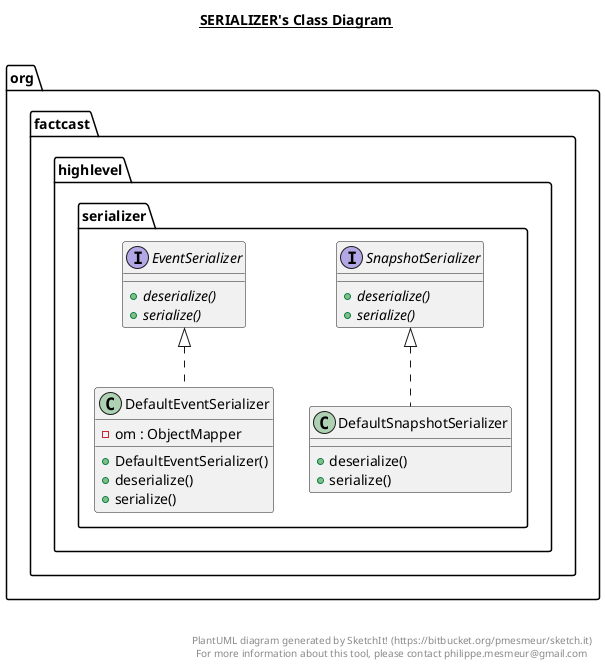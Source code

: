 @startuml

title __SERIALIZER's Class Diagram__\n

  namespace org.factcast.highlevel {
    namespace serializer {
      class org.factcast.highlevel.serializer.DefaultEventSerializer {
          - om : ObjectMapper
          + DefaultEventSerializer()
          + deserialize()
          + serialize()
      }
    }
  }
  

  namespace org.factcast.highlevel {
    namespace serializer {
      class org.factcast.highlevel.serializer.DefaultSnapshotSerializer {
          + deserialize()
          + serialize()
      }
    }
  }
  

  namespace org.factcast.highlevel {
    namespace serializer {
      interface org.factcast.highlevel.serializer.EventSerializer {
          {abstract} + deserialize()
          {abstract} + serialize()
      }
    }
  }
  

  namespace org.factcast.highlevel {
    namespace serializer {
      interface org.factcast.highlevel.serializer.SnapshotSerializer {
          {abstract} + deserialize()
          {abstract} + serialize()
      }
    }
  }
  

  org.factcast.highlevel.serializer.DefaultEventSerializer .up.|> org.factcast.highlevel.serializer.EventSerializer
  org.factcast.highlevel.serializer.DefaultSnapshotSerializer .up.|> org.factcast.highlevel.serializer.SnapshotSerializer


right footer


PlantUML diagram generated by SketchIt! (https://bitbucket.org/pmesmeur/sketch.it)
For more information about this tool, please contact philippe.mesmeur@gmail.com
endfooter

@enduml
